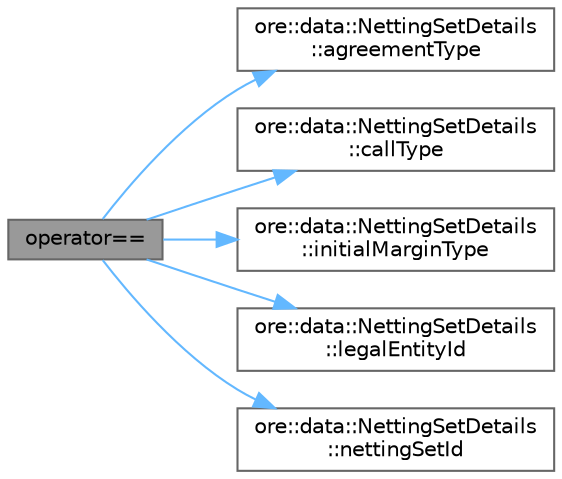 digraph "operator=="
{
 // INTERACTIVE_SVG=YES
 // LATEX_PDF_SIZE
  bgcolor="transparent";
  edge [fontname=Helvetica,fontsize=10,labelfontname=Helvetica,labelfontsize=10];
  node [fontname=Helvetica,fontsize=10,shape=box,height=0.2,width=0.4];
  rankdir="LR";
  Node1 [label="operator==",height=0.2,width=0.4,color="gray40", fillcolor="grey60", style="filled", fontcolor="black",tooltip=" "];
  Node1 -> Node2 [color="steelblue1",style="solid"];
  Node2 [label="ore::data::NettingSetDetails\l::agreementType",height=0.2,width=0.4,color="grey40", fillcolor="white", style="filled",URL="$classore_1_1data_1_1_netting_set_details.html#afa91592625f2bd9ff9d7a3dd8df0b7da",tooltip=" "];
  Node1 -> Node3 [color="steelblue1",style="solid"];
  Node3 [label="ore::data::NettingSetDetails\l::callType",height=0.2,width=0.4,color="grey40", fillcolor="white", style="filled",URL="$classore_1_1data_1_1_netting_set_details.html#aeec84199fa84594964955691023dd300",tooltip=" "];
  Node1 -> Node4 [color="steelblue1",style="solid"];
  Node4 [label="ore::data::NettingSetDetails\l::initialMarginType",height=0.2,width=0.4,color="grey40", fillcolor="white", style="filled",URL="$classore_1_1data_1_1_netting_set_details.html#a98a042eaf87e325e76ec1c36f6bc6316",tooltip=" "];
  Node1 -> Node5 [color="steelblue1",style="solid"];
  Node5 [label="ore::data::NettingSetDetails\l::legalEntityId",height=0.2,width=0.4,color="grey40", fillcolor="white", style="filled",URL="$classore_1_1data_1_1_netting_set_details.html#afa1c35d0f2601b4d1c5dd5e9b33be3ad",tooltip=" "];
  Node1 -> Node6 [color="steelblue1",style="solid"];
  Node6 [label="ore::data::NettingSetDetails\l::nettingSetId",height=0.2,width=0.4,color="grey40", fillcolor="white", style="filled",URL="$classore_1_1data_1_1_netting_set_details.html#a9bf8e40febad0782c5855488041ecfd7",tooltip=" "];
}
